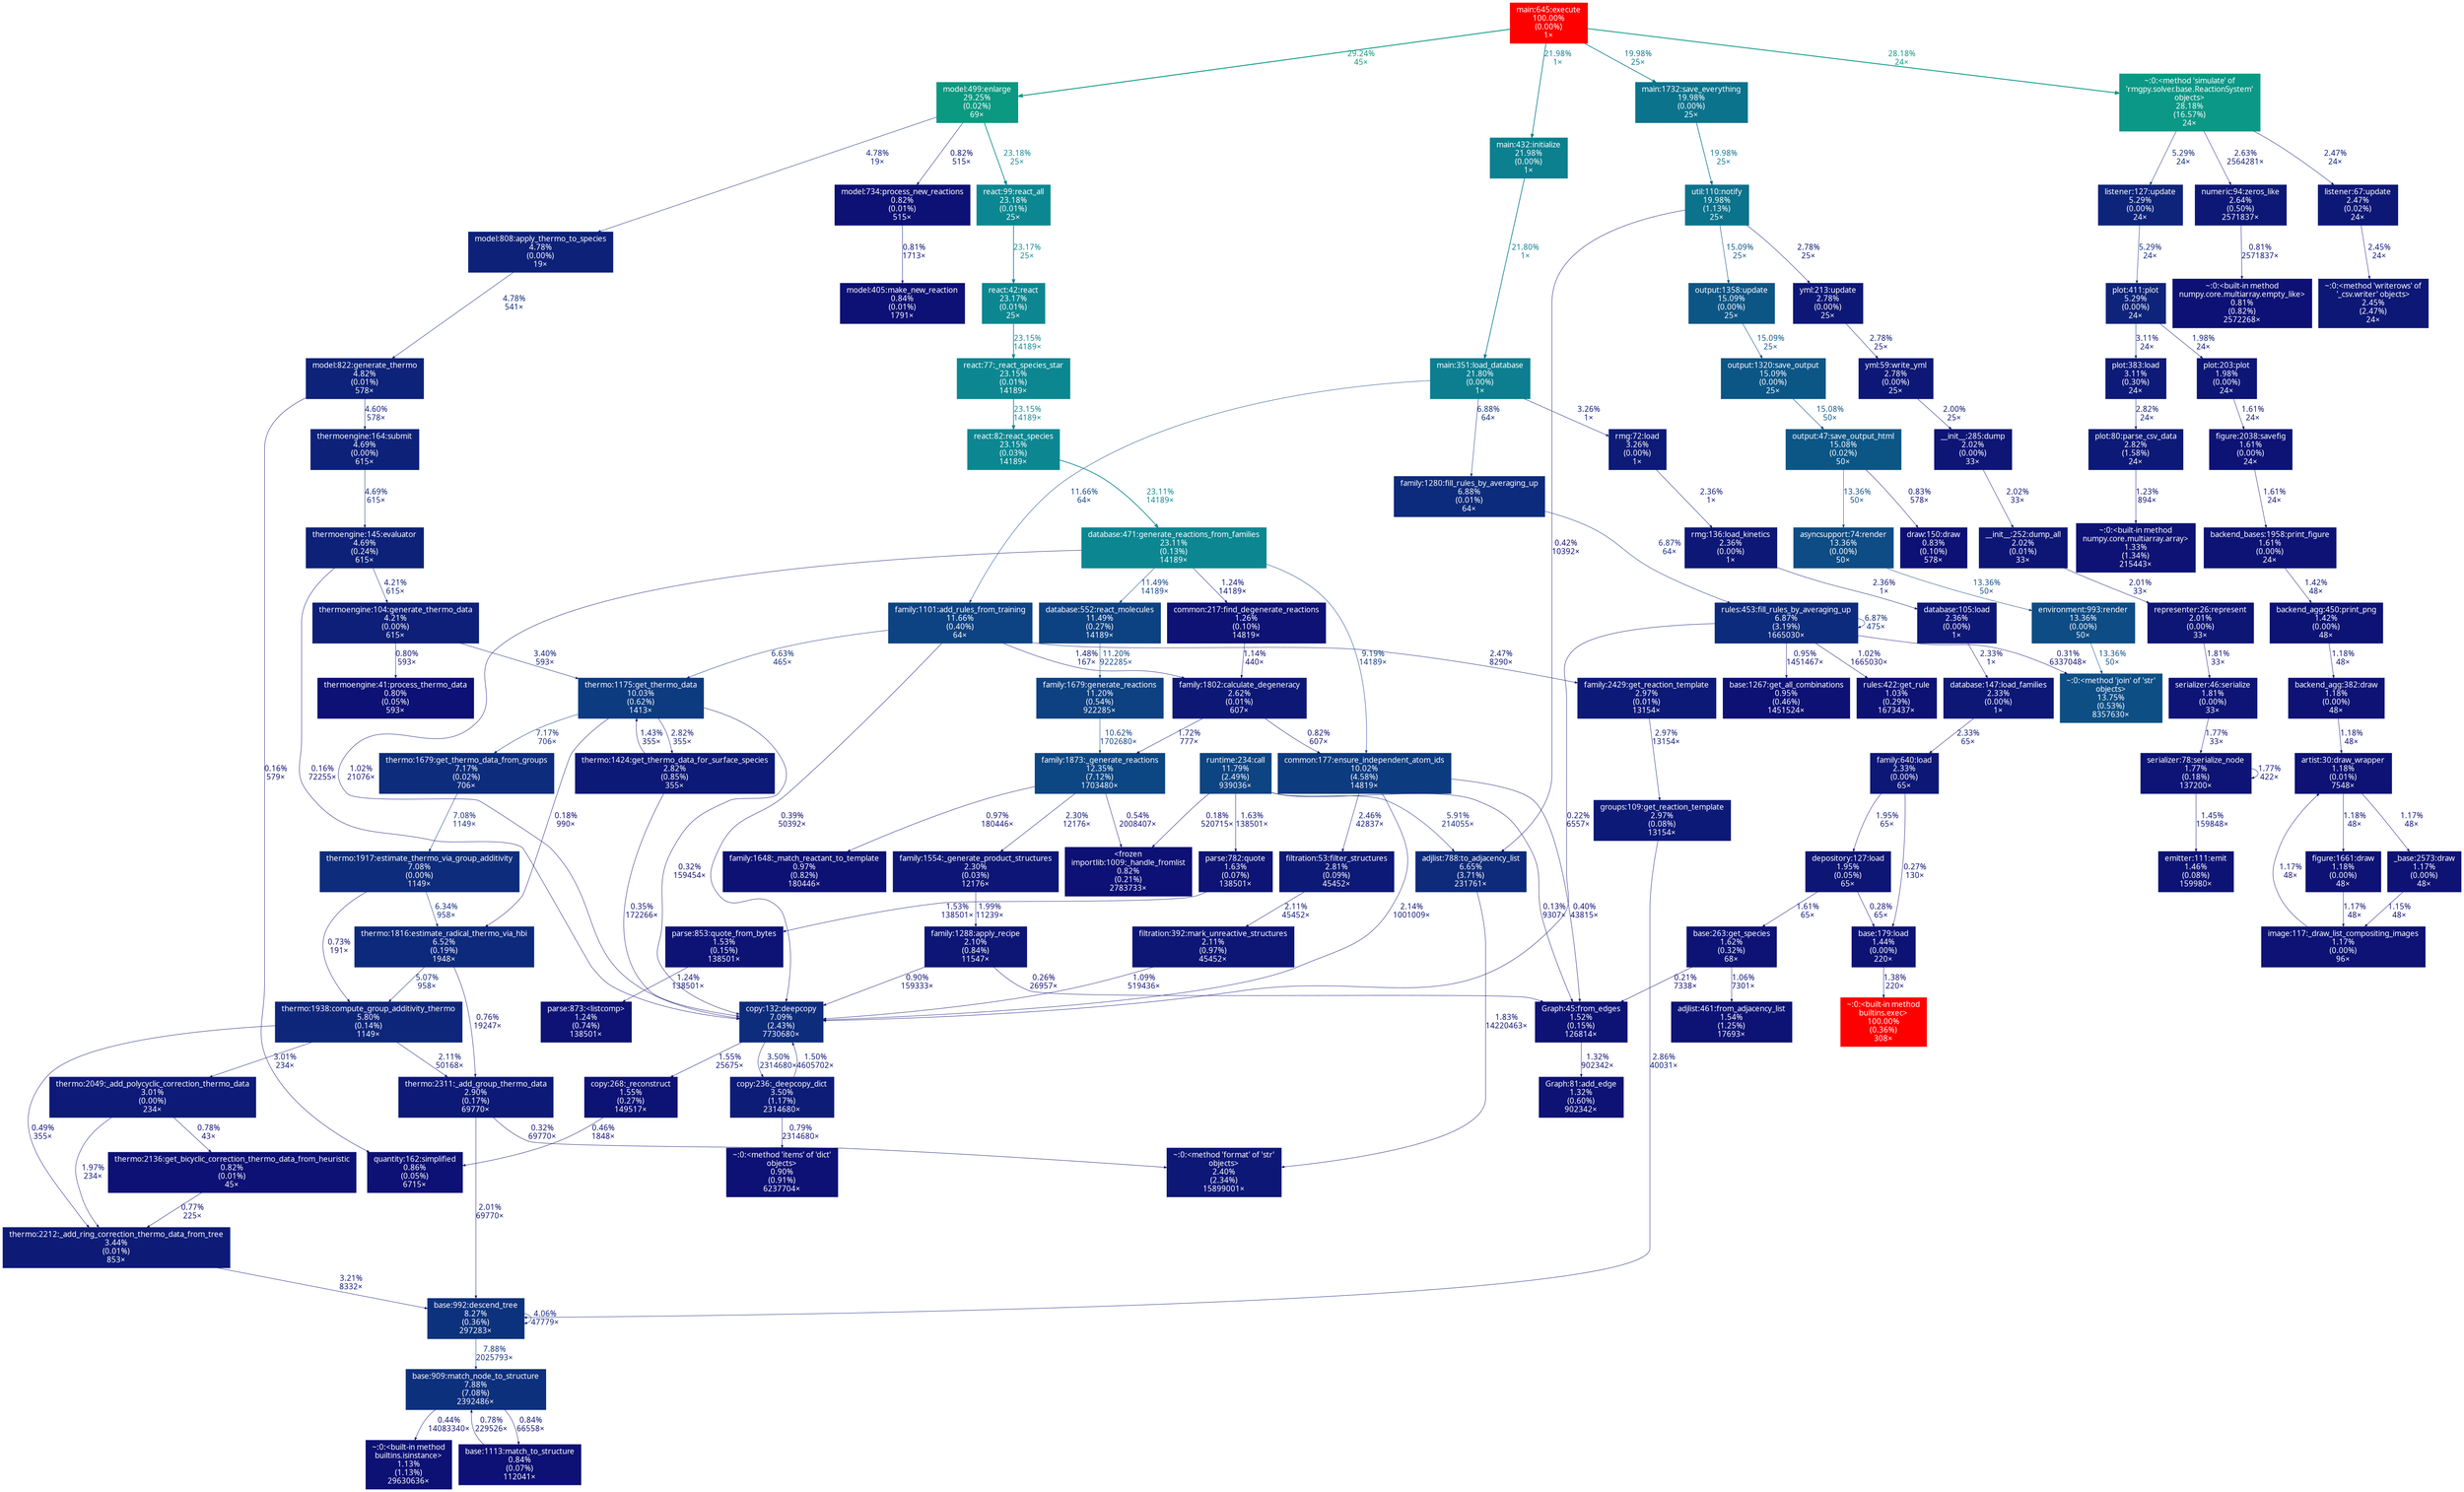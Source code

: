 digraph {
	graph [fontname=ArialMT, nodesep=0.125, ranksep=0.25];
	node [fontcolor=white, fontname=ArialMT, height=0, shape=box, style=filled, width=0];
	edge [fontname=ArialMT];
	28 [color="#0d1074", fontcolor="#ffffff", fontsize="10.00", label="<frozen\nimportlib:1009:_handle_fromlist\n0.82%\n(0.21%)\n2783733×", tooltip="<frozen importlib._bootstrap>"];
	78 [color="#0d4382", fontcolor="#ffffff", fontsize="10.00", label="family:1101:add_rules_from_training\n11.66%\n(0.40%)\n64×", tooltip="/scratch/westgroup/mazeau/Cat/RMG-Py/rmgpy/data/kinetics/family.py"];
	78 -> 79 [arrowsize="0.35", color="#0d2a7b", fontcolor="#0d2a7b", fontsize="10.00", label="6.63%\n465×", labeldistance="0.50", penwidth="0.50"];
	78 -> 545 [arrowsize="0.35", color="#0d0e73", fontcolor="#0d0e73", fontsize="10.00", label="0.39%\n50392×", labeldistance="0.50", penwidth="0.50"];
	78 -> 1257 [arrowsize="0.35", color="#0d1375", fontcolor="#0d1375", fontsize="10.00", label="1.48%\n167×", labeldistance="0.50", penwidth="0.50"];
	78 -> 1370 [arrowsize="0.35", color="#0d1776", fontcolor="#0d1776", fontsize="10.00", label="2.47%\n8290×", labeldistance="0.50", penwidth="0.50"];
	79 [color="#0d3b80", fontcolor="#ffffff", fontsize="10.00", label="thermo:1175:get_thermo_data\n10.03%\n(0.62%)\n1413×", tooltip="/scratch/westgroup/mazeau/Cat/RMG-Py/rmgpy/data/thermo.py"];
	79 -> 118 [arrowsize="0.35", color="#0d1976", fontcolor="#0d1976", fontsize="10.00", label="2.82%\n355×", labeldistance="0.50", penwidth="0.50"];
	79 -> 119 [arrowsize="0.35", color="#0d0d73", fontcolor="#0d0d73", fontsize="10.00", label="0.18%\n990×", labeldistance="0.50", penwidth="0.50"];
	79 -> 545 [arrowsize="0.35", color="#0d0e73", fontcolor="#0d0e73", fontsize="10.00", label="0.32%\n159454×", labeldistance="0.50", penwidth="0.50"];
	79 -> 1443 [arrowsize="0.35", color="#0d2d7c", fontcolor="#0d2d7c", fontsize="10.00", label="7.17%\n706×", labeldistance="0.50", penwidth="0.50"];
	80 [color="#0c5686", fontcolor="#ffffff", fontsize="10.00", label="output:47:save_output_html\n15.08%\n(0.02%)\n50×", tooltip="/scratch/westgroup/mazeau/Cat/RMG-Py/rmgpy/rmg/output.py"];
	80 -> 224 [arrowsize="0.35", color="#0d1074", fontcolor="#0d1074", fontsize="10.00", label="0.83%\n578×", labeldistance="0.50", penwidth="0.50"];
	80 -> 2703 [arrowsize="0.37", color="#0d4c84", fontcolor="#0d4c84", fontsize="10.00", label="13.36%\n50×", labeldistance="0.53", penwidth="0.53"];
	89 [color="#0c808f", fontcolor="#ffffff", fontsize="10.00", label="main:432:initialize\n21.98%\n(0.00%)\n1×", tooltip="/scratch/westgroup/mazeau/Cat/RMG-Py/rmgpy/rmg/main.py"];
	89 -> 371 [arrowsize="0.47", color="#0c7e8f", fontcolor="#0c7e8f", fontsize="10.00", label="21.80%\n1×", labeldistance="0.87", penwidth="0.87"];
	92 [color="#0c738d", fontcolor="#ffffff", fontsize="10.00", label="util:110:notify\n19.98%\n(1.13%)\n25×", tooltip="/scratch/westgroup/mazeau/Cat/RMG-Py/rmgpy/util.py"];
	92 -> 263 [arrowsize="0.35", color="#0d1876", fontcolor="#0d1876", fontsize="10.00", label="2.78%\n25×", labeldistance="0.50", penwidth="0.50"];
	92 -> 1225 [arrowsize="0.35", color="#0d0e73", fontcolor="#0d0e73", fontsize="10.00", label="0.42%\n10392×", labeldistance="0.50", penwidth="0.50"];
	92 -> 2265 [arrowsize="0.39", color="#0c5686", fontcolor="#0c5686", fontsize="10.00", label="15.09%\n25×", labeldistance="0.60", penwidth="0.60"];
	94 [color="#0c9981", fontcolor="#ffffff", fontsize="10.00", label="model:499:enlarge\n29.25%\n(0.02%)\n69×", tooltip="/scratch/westgroup/mazeau/Cat/RMG-Py/rmgpy/rmg/model.py"];
	94 -> 95 [arrowsize="0.35", color="#0d2179", fontcolor="#0d2179", fontsize="10.00", label="4.78%\n19×", labeldistance="0.50", penwidth="0.50"];
	94 -> 1062 [arrowsize="0.35", color="#0d1074", fontcolor="#0d1074", fontsize="10.00", label="0.82%\n515×", labeldistance="0.50", penwidth="0.50"];
	94 -> 1466 [arrowsize="0.48", color="#0c8791", fontcolor="#0c8791", fontsize="10.00", label="23.18%\n25×", labeldistance="0.93", penwidth="0.93"];
	95 [color="#0d2179", fontcolor="#ffffff", fontsize="10.00", label="model:808:apply_thermo_to_species\n4.78%\n(0.00%)\n19×", tooltip="/scratch/westgroup/mazeau/Cat/RMG-Py/rmgpy/rmg/model.py"];
	95 -> 372 [arrowsize="0.35", color="#0d2179", fontcolor="#0d2179", fontsize="10.00", label="4.78%\n541×", labeldistance="0.50", penwidth="0.50"];
	99 [color="#0d1074", fontcolor="#ffffff", fontsize="10.00", label="thermoengine:41:process_thermo_data\n0.80%\n(0.05%)\n593×", tooltip="/scratch/westgroup/mazeau/Cat/RMG-Py/rmgpy/thermo/thermoengine.py"];
	100 [color="#0d1375", fontcolor="#ffffff", fontsize="10.00", label="base:263:get_species\n1.62%\n(0.32%)\n68×", tooltip="/scratch/westgroup/mazeau/Cat/RMG-Py/rmgpy/data/base.py"];
	100 -> 394 [arrowsize="0.35", color="#0d1174", fontcolor="#0d1174", fontsize="10.00", label="1.06%\n7301×", labeldistance="0.50", penwidth="0.50"];
	100 -> 1180 [arrowsize="0.35", color="#0d0e73", fontcolor="#0d0e73", fontsize="10.00", label="0.21%\n7338×", labeldistance="0.50", penwidth="0.50"];
	104 [color="#0d1675", fontcolor="#ffffff", fontsize="10.00", label="filtration:392:mark_unreactive_structures\n2.11%\n(0.97%)\n45452×", tooltip="/scratch/westgroup/mazeau/Cat/RMG-Py/rmgpy/molecule/filtration.py"];
	104 -> 545 [arrowsize="0.35", color="#0d1174", fontcolor="#0d1174", fontsize="10.00", label="1.09%\n519436×", labeldistance="0.50", penwidth="0.50"];
	105 [color="#0d3b80", fontcolor="#ffffff", fontsize="10.00", label="common:177:ensure_independent_atom_ids\n10.02%\n(4.58%)\n14819×", tooltip="/scratch/westgroup/mazeau/Cat/RMG-Py/rmgpy/data/kinetics/common.py"];
	105 -> 545 [arrowsize="0.35", color="#0d1675", fontcolor="#0d1675", fontsize="10.00", label="2.14%\n1001009×", labeldistance="0.50", penwidth="0.50"];
	105 -> 1180 [arrowsize="0.35", color="#0d0e73", fontcolor="#0d0e73", fontsize="10.00", label="0.40%\n43815×", labeldistance="0.50", penwidth="0.50"];
	105 -> 1198 [arrowsize="0.35", color="#0d1776", fontcolor="#0d1776", fontsize="10.00", label="2.46%\n42837×", labeldistance="0.50", penwidth="0.50"];
	106 [color="#0d1274", fontcolor="#ffffff", fontsize="10.00", label="common:217:find_degenerate_reactions\n1.26%\n(0.10%)\n14819×", tooltip="/scratch/westgroup/mazeau/Cat/RMG-Py/rmgpy/data/kinetics/common.py"];
	106 -> 1257 [arrowsize="0.35", color="#0d1174", fontcolor="#0d1174", fontsize="10.00", label="1.14%\n440×", labeldistance="0.50", penwidth="0.50"];
	107 [color="#0d1675", fontcolor="#ffffff", fontsize="10.00", label="family:1288:apply_recipe\n2.10%\n(0.84%)\n11547×", tooltip="/scratch/westgroup/mazeau/Cat/RMG-Py/rmgpy/data/kinetics/family.py"];
	107 -> 545 [arrowsize="0.35", color="#0d1074", fontcolor="#0d1074", fontsize="10.00", label="0.90%\n159333×", labeldistance="0.50", penwidth="0.50"];
	107 -> 1180 [arrowsize="0.35", color="#0d0e73", fontcolor="#0d0e73", fontsize="10.00", label="0.26%\n26957×", labeldistance="0.50", penwidth="0.50"];
	108 [color="#0d4783", fontcolor="#ffffff", fontsize="10.00", label="family:1873:_generate_reactions\n12.35%\n(7.12%)\n1703480×", tooltip="/scratch/westgroup/mazeau/Cat/RMG-Py/rmgpy/data/kinetics/family.py"];
	108 -> 28 [arrowsize="0.35", color="#0d0f73", fontcolor="#0d0f73", fontsize="10.00", label="0.54%\n2008407×", labeldistance="0.50", penwidth="0.50"];
	108 -> 1133 [arrowsize="0.35", color="#0d1174", fontcolor="#0d1174", fontsize="10.00", label="0.97%\n180446×", labeldistance="0.50", penwidth="0.50"];
	108 -> 1358 [arrowsize="0.35", color="#0d1676", fontcolor="#0d1676", fontsize="10.00", label="2.30%\n12176×", labeldistance="0.50", penwidth="0.50"];
	118 [color="#0d1976", fontcolor="#ffffff", fontsize="10.00", label="thermo:1424:get_thermo_data_for_surface_species\n2.82%\n(0.85%)\n355×", tooltip="/scratch/westgroup/mazeau/Cat/RMG-Py/rmgpy/data/thermo.py"];
	118 -> 79 [arrowsize="0.35", color="#0d1375", fontcolor="#0d1375", fontsize="10.00", label="1.43%\n355×", labeldistance="0.50", penwidth="0.50"];
	118 -> 545 [arrowsize="0.35", color="#0d0e73", fontcolor="#0d0e73", fontsize="10.00", label="0.35%\n172266×", labeldistance="0.50", penwidth="0.50"];
	119 [color="#0d297b", fontcolor="#ffffff", fontsize="10.00", label="thermo:1816:estimate_radical_thermo_via_hbi\n6.52%\n(0.19%)\n1948×", tooltip="/scratch/westgroup/mazeau/Cat/RMG-Py/rmgpy/data/thermo.py"];
	119 -> 639 [arrowsize="0.35", color="#0d2379", fontcolor="#0d2379", fontsize="10.00", label="5.07%\n958×", labeldistance="0.50", penwidth="0.50"];
	119 -> 1129 [arrowsize="0.35", color="#0d1074", fontcolor="#0d1074", fontsize="10.00", label="0.76%\n19247×", labeldistance="0.50", penwidth="0.50"];
	123 [color="#0d1f78", fontcolor="#ffffff", fontsize="10.00", label="thermoengine:104:generate_thermo_data\n4.21%\n(0.00%)\n615×", tooltip="/scratch/westgroup/mazeau/Cat/RMG-Py/rmgpy/thermo/thermoengine.py"];
	123 -> 79 [arrowsize="0.35", color="#0d1b77", fontcolor="#0d1b77", fontsize="10.00", label="3.40%\n593×", labeldistance="0.50", penwidth="0.50"];
	123 -> 99 [arrowsize="0.35", color="#0d1074", fontcolor="#0d1074", fontsize="10.00", label="0.80%\n593×", labeldistance="0.50", penwidth="0.50"];
	124 [color="#0d2179", fontcolor="#ffffff", fontsize="10.00", label="thermoengine:145:evaluator\n4.69%\n(0.24%)\n615×", tooltip="/scratch/westgroup/mazeau/Cat/RMG-Py/rmgpy/thermo/thermoengine.py"];
	124 -> 123 [arrowsize="0.35", color="#0d1f78", fontcolor="#0d1f78", fontsize="10.00", label="4.21%\n615×", labeldistance="0.50", penwidth="0.50"];
	124 -> 545 [arrowsize="0.35", color="#0d0d73", fontcolor="#0d0d73", fontsize="10.00", label="0.16%\n72255×", labeldistance="0.50", penwidth="0.50"];
	129 [color="#0d1375", fontcolor="#ffffff", fontsize="10.00", label="backend_agg:450:print_png\n1.42%\n(0.00%)\n48×", tooltip="/home/mazeau.e/.conda/envs/rmg_env/lib/python3.7/site-packages/matplotlib/backends/backend_agg.py"];
	129 -> 1644 [arrowsize="0.35", color="#0d1274", fontcolor="#0d1274", fontsize="10.00", label="1.18%\n48×", labeldistance="0.50", penwidth="0.50"];
	130 [color="#0c9886", fontcolor="#ffffff", fontsize="10.00", label="~:0:<method 'simulate' of\n'rmgpy.solver.base.ReactionSystem'\nobjects>\n28.18%\n(16.57%)\n24×", tooltip="~"];
	130 -> 259 [arrowsize="0.35", color="#0d1776", fontcolor="#0d1776", fontsize="10.00", label="2.47%\n24×", labeldistance="0.50", penwidth="0.50"];
	130 -> 260 [arrowsize="0.35", color="#0d247a", fontcolor="#0d247a", fontsize="10.00", label="5.29%\n24×", labeldistance="0.50", penwidth="0.50"];
	130 -> 638 [arrowsize="0.35", color="#0d1876", fontcolor="#0d1876", fontsize="10.00", label="2.63%\n2564281×", labeldistance="0.50", penwidth="0.50"];
	143 [color="#0d4482", fontcolor="#ffffff", fontsize="10.00", label="runtime:234:call\n11.79%\n(2.49%)\n939036×", tooltip="/home/mazeau.e/.conda/envs/rmg_env/lib/python3.7/site-packages/jinja2/runtime.py"];
	143 -> 28 [arrowsize="0.35", color="#0d0d73", fontcolor="#0d0d73", fontsize="10.00", label="0.18%\n520715×", labeldistance="0.50", penwidth="0.50"];
	143 -> 769 [arrowsize="0.35", color="#0d1475", fontcolor="#0d1475", fontsize="10.00", label="1.63%\n138501×", labeldistance="0.50", penwidth="0.50"];
	143 -> 1180 [arrowsize="0.35", color="#0d0d73", fontcolor="#0d0d73", fontsize="10.00", label="0.13%\n9307×", labeldistance="0.50", penwidth="0.50"];
	143 -> 1225 [arrowsize="0.35", color="#0d277a", fontcolor="#0d277a", fontsize="10.00", label="5.91%\n214055×", labeldistance="0.50", penwidth="0.50"];
	184 [color="#0d1976", fontcolor="#ffffff", fontsize="10.00", label="plot:80:parse_csv_data\n2.82%\n(1.58%)\n24×", tooltip="/scratch/westgroup/mazeau/Cat/RMG-Py/rmgpy/tools/plot.py"];
	184 -> 707 [arrowsize="0.35", color="#0d1274", fontcolor="#0d1274", fontsize="10.00", label="1.23%\n894×", labeldistance="0.50", penwidth="0.50"];
	203 [color="#0d1174", fontcolor="#ffffff", fontsize="10.00", label="~:0:<built-in method\nbuiltins.isinstance>\n1.13%\n(1.13%)\n29630636×", tooltip="~"];
	224 [color="#0d1074", fontcolor="#ffffff", fontsize="10.00", label="draw:150:draw\n0.83%\n(0.10%)\n578×", tooltip="/scratch/westgroup/mazeau/Cat/RMG-Py/rmgpy/molecule/draw.py"];
	226 [color="#0d1375", fontcolor="#ffffff", fontsize="10.00", label="backend_bases:1958:print_figure\n1.61%\n(0.00%)\n24×", tooltip="/home/mazeau.e/.conda/envs/rmg_env/lib/python3.7/site-packages/matplotlib/backend_bases.py"];
	226 -> 129 [arrowsize="0.35", color="#0d1375", fontcolor="#0d1375", fontsize="10.00", label="1.42%\n48×", labeldistance="0.50", penwidth="0.50"];
	237 [color="#ff0000", fontcolor="#ffffff", fontsize="10.00", label="main:645:execute\n100.00%\n(0.00%)\n1×", tooltip="/scratch/westgroup/mazeau/Cat/RMG-Py/rmgpy/rmg/main.py"];
	237 -> 89 [arrowsize="0.47", color="#0c808f", fontcolor="#0c808f", fontsize="10.00", label="21.98%\n1×", labeldistance="0.88", penwidth="0.88"];
	237 -> 94 [arrowsize="0.54", color="#0c9981", fontcolor="#0c9981", fontsize="10.00", label="29.24%\n45×", labeldistance="1.17", penwidth="1.17"];
	237 -> 130 [arrowsize="0.53", color="#0c9886", fontcolor="#0c9886", fontsize="10.00", label="28.18%\n24×", labeldistance="1.13", penwidth="1.13"];
	237 -> 531 [arrowsize="0.45", color="#0c738d", fontcolor="#0c738d", fontsize="10.00", label="19.98%\n25×", labeldistance="0.80", penwidth="0.80"];
	243 [color="#0d1b77", fontcolor="#ffffff", fontsize="10.00", label="rmg:72:load\n3.26%\n(0.00%)\n1×", tooltip="/scratch/westgroup/mazeau/Cat/RMG-Py/rmgpy/data/rmg.py"];
	243 -> 1089 [arrowsize="0.35", color="#0d1776", fontcolor="#0d1776", fontsize="10.00", label="2.36%\n1×", labeldistance="0.50", penwidth="0.50"];
	244 [color="#0d1776", fontcolor="#ffffff", fontsize="10.00", label="database:105:load\n2.36%\n(0.00%)\n1×", tooltip="/scratch/westgroup/mazeau/Cat/RMG-Py/rmgpy/data/kinetics/database.py"];
	244 -> 246 [arrowsize="0.35", color="#0d1776", fontcolor="#0d1776", fontsize="10.00", label="2.33%\n1×", labeldistance="0.50", penwidth="0.50"];
	246 [color="#0d1776", fontcolor="#ffffff", fontsize="10.00", label="database:147:load_families\n2.33%\n(0.00%)\n1×", tooltip="/scratch/westgroup/mazeau/Cat/RMG-Py/rmgpy/data/kinetics/database.py"];
	246 -> 248 [arrowsize="0.35", color="#0d1776", fontcolor="#0d1776", fontsize="10.00", label="2.33%\n65×", labeldistance="0.50", penwidth="0.50"];
	248 [color="#0d1776", fontcolor="#ffffff", fontsize="10.00", label="family:640:load\n2.33%\n(0.00%)\n65×", tooltip="/scratch/westgroup/mazeau/Cat/RMG-Py/rmgpy/data/kinetics/family.py"];
	248 -> 249 [arrowsize="0.35", color="#0d1575", fontcolor="#0d1575", fontsize="10.00", label="1.95%\n65×", labeldistance="0.50", penwidth="0.50"];
	248 -> 1118 [arrowsize="0.35", color="#0d0e73", fontcolor="#0d0e73", fontsize="10.00", label="0.27%\n130×", labeldistance="0.50", penwidth="0.50"];
	249 [color="#0d1575", fontcolor="#ffffff", fontsize="10.00", label="depository:127:load\n1.95%\n(0.05%)\n65×", tooltip="/scratch/westgroup/mazeau/Cat/RMG-Py/rmgpy/data/kinetics/depository.py"];
	249 -> 100 [arrowsize="0.35", color="#0d1375", fontcolor="#0d1375", fontsize="10.00", label="1.61%\n65×", labeldistance="0.50", penwidth="0.50"];
	249 -> 1118 [arrowsize="0.35", color="#0d0e73", fontcolor="#0d0e73", fontsize="10.00", label="0.28%\n65×", labeldistance="0.50", penwidth="0.50"];
	259 [color="#0d1776", fontcolor="#ffffff", fontsize="10.00", label="listener:67:update\n2.47%\n(0.02%)\n24×", tooltip="/scratch/westgroup/mazeau/Cat/RMG-Py/rmgpy/rmg/listener.py"];
	259 -> 975 [arrowsize="0.35", color="#0d1776", fontcolor="#0d1776", fontsize="10.00", label="2.45%\n24×", labeldistance="0.50", penwidth="0.50"];
	260 [color="#0d247a", fontcolor="#ffffff", fontsize="10.00", label="listener:127:update\n5.29%\n(0.00%)\n24×", tooltip="/scratch/westgroup/mazeau/Cat/RMG-Py/rmgpy/rmg/listener.py"];
	260 -> 2052 [arrowsize="0.35", color="#0d247a", fontcolor="#0d247a", fontsize="10.00", label="5.29%\n24×", labeldistance="0.50", penwidth="0.50"];
	261 [color="#0c5686", fontcolor="#ffffff", fontsize="10.00", label="output:1320:save_output\n15.09%\n(0.00%)\n25×", tooltip="/scratch/westgroup/mazeau/Cat/RMG-Py/rmgpy/rmg/output.py"];
	261 -> 80 [arrowsize="0.39", color="#0c5686", fontcolor="#0c5686", fontsize="10.00", label="15.08%\n50×", labeldistance="0.60", penwidth="0.60"];
	263 [color="#0d1876", fontcolor="#ffffff", fontsize="10.00", label="yml:213:update\n2.78%\n(0.00%)\n25×", tooltip="/scratch/westgroup/mazeau/Cat/RMG-Py/rmgpy/yml.py"];
	263 -> 901 [arrowsize="0.35", color="#0d1876", fontcolor="#0d1876", fontsize="10.00", label="2.78%\n25×", labeldistance="0.50", penwidth="0.50"];
	332 [color="#0d4f85", fontcolor="#ffffff", fontsize="10.00", label="~:0:<method 'join' of 'str'\nobjects>\n13.75%\n(0.53%)\n8357630×", tooltip="~"];
	371 [color="#0c7e8f", fontcolor="#ffffff", fontsize="10.00", label="main:351:load_database\n21.80%\n(0.00%)\n1×", tooltip="/scratch/westgroup/mazeau/Cat/RMG-Py/rmgpy/rmg/main.py"];
	371 -> 78 [arrowsize="0.35", color="#0d4382", fontcolor="#0d4382", fontsize="10.00", label="11.66%\n64×", labeldistance="0.50", penwidth="0.50"];
	371 -> 243 [arrowsize="0.35", color="#0d1b77", fontcolor="#0d1b77", fontsize="10.00", label="3.26%\n1×", labeldistance="0.50", penwidth="0.50"];
	371 -> 1352 [arrowsize="0.35", color="#0d2b7c", fontcolor="#0d2b7c", fontsize="10.00", label="6.88%\n64×", labeldistance="0.50", penwidth="0.50"];
	372 [color="#0d2279", fontcolor="#ffffff", fontsize="10.00", label="model:822:generate_thermo\n4.82%\n(0.01%)\n578×", tooltip="/scratch/westgroup/mazeau/Cat/RMG-Py/rmgpy/rmg/model.py"];
	372 -> 1149 [arrowsize="0.35", color="#0d0d73", fontcolor="#0d0d73", fontsize="10.00", label="0.16%\n579×", labeldistance="0.50", penwidth="0.50"];
	372 -> 1470 [arrowsize="0.35", color="#0d2179", fontcolor="#0d2179", fontsize="10.00", label="4.60%\n578×", labeldistance="0.50", penwidth="0.50"];
	376 [color="#0c8791", fontcolor="#ffffff", fontsize="10.00", label="react:42:react\n23.17%\n(0.01%)\n25×", tooltip="/scratch/westgroup/mazeau/Cat/RMG-Py/rmgpy/rmg/react.py"];
	376 -> 1467 [arrowsize="0.48", color="#0c8791", fontcolor="#0c8791", fontsize="10.00", label="23.15%\n14189×", labeldistance="0.93", penwidth="0.93"];
	379 [color="#0d1074", fontcolor="#ffffff", fontsize="10.00", label="model:405:make_new_reaction\n0.84%\n(0.01%)\n1791×", tooltip="/scratch/westgroup/mazeau/Cat/RMG-Py/rmgpy/rmg/model.py"];
	385 [color="#0d1b77", fontcolor="#ffffff", fontsize="10.00", label="thermo:2212:_add_ring_correction_thermo_data_from_tree\n3.44%\n(0.01%)\n853×", tooltip="/scratch/westgroup/mazeau/Cat/RMG-Py/rmgpy/data/thermo.py"];
	385 -> 1127 [arrowsize="0.35", color="#0d1a77", fontcolor="#0d1a77", fontsize="10.00", label="3.21%\n8332×", labeldistance="0.50", penwidth="0.50"];
	388 [color="#0d307d", fontcolor="#ffffff", fontsize="10.00", label="base:909:match_node_to_structure\n7.88%\n(7.08%)\n2392486×", tooltip="/scratch/westgroup/mazeau/Cat/RMG-Py/rmgpy/data/base.py"];
	388 -> 203 [arrowsize="0.35", color="#0d0f73", fontcolor="#0d0f73", fontsize="10.00", label="0.44%\n14083340×", labeldistance="0.50", penwidth="0.50"];
	388 -> 1128 [arrowsize="0.35", color="#0d1074", fontcolor="#0d1074", fontsize="10.00", label="0.84%\n66558×", labeldistance="0.50", penwidth="0.50"];
	394 [color="#0d1375", fontcolor="#ffffff", fontsize="10.00", label="adjlist:461:from_adjacency_list\n1.54%\n(1.25%)\n17693×", tooltip="/scratch/westgroup/mazeau/Cat/RMG-Py/rmgpy/molecule/adjlist.py"];
	469 [color="#0d1375", fontcolor="#ffffff", fontsize="10.00", label="copy:268:_reconstruct\n1.55%\n(0.27%)\n149517×", tooltip="/home/mazeau.e/.conda/envs/rmg_env/lib/python3.7/copy.py"];
	469 -> 1149 [arrowsize="0.35", color="#0d0f73", fontcolor="#0d0f73", fontsize="10.00", label="0.46%\n1848×", labeldistance="0.50", penwidth="0.50"];
	518 [color="#0d1977", fontcolor="#ffffff", fontsize="10.00", label="groups:109:get_reaction_template\n2.97%\n(0.08%)\n13154×", tooltip="/scratch/westgroup/mazeau/Cat/RMG-Py/rmgpy/data/kinetics/groups.py"];
	518 -> 1127 [arrowsize="0.35", color="#0d1976", fontcolor="#0d1976", fontsize="10.00", label="2.86%\n40031×", labeldistance="0.50", penwidth="0.50"];
	531 [color="#0c738d", fontcolor="#ffffff", fontsize="10.00", label="main:1732:save_everything\n19.98%\n(0.00%)\n25×", tooltip="/scratch/westgroup/mazeau/Cat/RMG-Py/rmgpy/rmg/main.py"];
	531 -> 92 [arrowsize="0.45", color="#0c738d", fontcolor="#0c738d", fontsize="10.00", label="19.98%\n25×", labeldistance="0.80", penwidth="0.80"];
	545 [color="#0d2c7c", fontcolor="#ffffff", fontsize="10.00", label="copy:132:deepcopy\n7.09%\n(2.43%)\n7730680×", tooltip="/home/mazeau.e/.conda/envs/rmg_env/lib/python3.7/copy.py"];
	545 -> 469 [arrowsize="0.35", color="#0d1375", fontcolor="#0d1375", fontsize="10.00", label="1.55%\n25675×", labeldistance="0.50", penwidth="0.50"];
	545 -> 548 [arrowsize="0.35", color="#0d1c77", fontcolor="#0d1c77", fontsize="10.00", label="3.50%\n2314680×", labeldistance="0.50", penwidth="0.50"];
	548 [color="#0d1c77", fontcolor="#ffffff", fontsize="10.00", label="copy:236:_deepcopy_dict\n3.50%\n(1.17%)\n2314680×", tooltip="/home/mazeau.e/.conda/envs/rmg_env/lib/python3.7/copy.py"];
	548 -> 545 [arrowsize="0.35", color="#0d1375", fontcolor="#0d1375", fontsize="10.00", label="1.50%\n4605702×", labeldistance="0.50", penwidth="0.50"];
	548 -> 1622 [arrowsize="0.35", color="#0d1074", fontcolor="#0d1074", fontsize="10.00", label="0.79%\n2314680×", labeldistance="0.50", penwidth="0.50"];
	550 [color="#0c8791", fontcolor="#ffffff", fontsize="10.00", label="database:471:generate_reactions_from_families\n23.11%\n(0.13%)\n14189×", tooltip="/scratch/westgroup/mazeau/Cat/RMG-Py/rmgpy/data/kinetics/database.py"];
	550 -> 105 [arrowsize="0.35", color="#0d377f", fontcolor="#0d377f", fontsize="10.00", label="9.19%\n14189×", labeldistance="0.50", penwidth="0.50"];
	550 -> 106 [arrowsize="0.35", color="#0d1274", fontcolor="#0d1274", fontsize="10.00", label="1.24%\n14189×", labeldistance="0.50", penwidth="0.50"];
	550 -> 545 [arrowsize="0.35", color="#0d1174", fontcolor="#0d1174", fontsize="10.00", label="1.02%\n21076×", labeldistance="0.50", penwidth="0.50"];
	550 -> 1251 [arrowsize="0.35", color="#0d4282", fontcolor="#0d4282", fontsize="10.00", label="11.49%\n14189×", labeldistance="0.50", penwidth="0.50"];
	556 [color="#0d2b7c", fontcolor="#ffffff", fontsize="10.00", label="rules:453:fill_rules_by_averaging_up\n6.87%\n(3.19%)\n1665030×", tooltip="/scratch/westgroup/mazeau/Cat/RMG-Py/rmgpy/data/kinetics/rules.py"];
	556 -> 332 [arrowsize="0.35", color="#0d0e73", fontcolor="#0d0e73", fontsize="10.00", label="0.31%\n6337048×", labeldistance="0.50", penwidth="0.50"];
	556 -> 545 [arrowsize="0.35", color="#0d0e73", fontcolor="#0d0e73", fontsize="10.00", label="0.22%\n6557×", labeldistance="0.50", penwidth="0.50"];
	556 -> 556 [arrowsize="0.35", color="#0d2b7c", fontcolor="#0d2b7c", fontsize="10.00", label="6.87%\n475×", labeldistance="0.50", penwidth="0.50"];
	556 -> 1136 [arrowsize="0.35", color="#0d1174", fontcolor="#0d1174", fontsize="10.00", label="0.95%\n1451467×", labeldistance="0.50", penwidth="0.50"];
	556 -> 1393 [arrowsize="0.35", color="#0d1174", fontcolor="#0d1174", fontsize="10.00", label="1.02%\n1665030×", labeldistance="0.50", penwidth="0.50"];
	638 [color="#0d1876", fontcolor="#ffffff", fontsize="10.00", label="numeric:94:zeros_like\n2.64%\n(0.50%)\n2571837×", tooltip="/home/mazeau.e/.conda/envs/rmg_env/lib/python3.7/site-packages/numpy/core/numeric.py"];
	638 -> 733 [arrowsize="0.35", color="#0d1074", fontcolor="#0d1074", fontsize="10.00", label="0.81%\n2571837×", labeldistance="0.50", penwidth="0.50"];
	639 [color="#0d267a", fontcolor="#ffffff", fontsize="10.00", label="thermo:1938:compute_group_additivity_thermo\n5.80%\n(0.14%)\n1149×", tooltip="/scratch/westgroup/mazeau/Cat/RMG-Py/rmgpy/data/thermo.py"];
	639 -> 385 [arrowsize="0.35", color="#0d0f73", fontcolor="#0d0f73", fontsize="10.00", label="0.49%\n355×", labeldistance="0.50", penwidth="0.50"];
	639 -> 1129 [arrowsize="0.35", color="#0d1675", fontcolor="#0d1675", fontsize="10.00", label="2.11%\n50168×", labeldistance="0.50", penwidth="0.50"];
	639 -> 1419 [arrowsize="0.35", color="#0d1a77", fontcolor="#0d1a77", fontsize="10.00", label="3.01%\n234×", labeldistance="0.50", penwidth="0.50"];
	640 [color="#0d1074", fontcolor="#ffffff", fontsize="10.00", label="thermo:2136:get_bicyclic_correction_thermo_data_from_heuristic\n0.82%\n(0.01%)\n45×", tooltip="/scratch/westgroup/mazeau/Cat/RMG-Py/rmgpy/data/thermo.py"];
	640 -> 385 [arrowsize="0.35", color="#0d1074", fontcolor="#0d1074", fontsize="10.00", label="0.77%\n225×", labeldistance="0.50", penwidth="0.50"];
	707 [color="#0d1274", fontcolor="#ffffff", fontsize="10.00", label="~:0:<built-in method\nnumpy.core.multiarray.array>\n1.33%\n(1.34%)\n215443×", tooltip="~"];
	733 [color="#0d1074", fontcolor="#ffffff", fontsize="10.00", label="~:0:<built-in method\nnumpy.core.multiarray.empty_like>\n0.81%\n(0.82%)\n2572268×", tooltip="~"];
	766 [color="#0d1375", fontcolor="#ffffff", fontsize="10.00", label="parse:853:quote_from_bytes\n1.53%\n(0.15%)\n138501×", tooltip="/home/mazeau.e/.conda/envs/rmg_env/lib/python3.7/urllib/parse.py"];
	766 -> 770 [arrowsize="0.35", color="#0d1274", fontcolor="#0d1274", fontsize="10.00", label="1.24%\n138501×", labeldistance="0.50", penwidth="0.50"];
	769 [color="#0d1475", fontcolor="#ffffff", fontsize="10.00", label="parse:782:quote\n1.63%\n(0.07%)\n138501×", tooltip="/home/mazeau.e/.conda/envs/rmg_env/lib/python3.7/urllib/parse.py"];
	769 -> 766 [arrowsize="0.35", color="#0d1375", fontcolor="#0d1375", fontsize="10.00", label="1.53%\n138501×", labeldistance="0.50", penwidth="0.50"];
	770 [color="#0d1274", fontcolor="#ffffff", fontsize="10.00", label="parse:873:<listcomp>\n1.24%\n(0.74%)\n138501×", tooltip="/home/mazeau.e/.conda/envs/rmg_env/lib/python3.7/urllib/parse.py"];
	899 [color="#0d1575", fontcolor="#ffffff", fontsize="10.00", label="__init__:252:dump_all\n2.02%\n(0.01%)\n33×", tooltip="/home/mazeau.e/.conda/envs/rmg_env/lib/python3.7/site-packages/yaml/__init__.py"];
	899 -> 964 [arrowsize="0.35", color="#0d1575", fontcolor="#0d1575", fontsize="10.00", label="2.01%\n33×", labeldistance="0.50", penwidth="0.50"];
	900 [color="#0d1575", fontcolor="#ffffff", fontsize="10.00", label="__init__:285:dump\n2.02%\n(0.00%)\n33×", tooltip="/home/mazeau.e/.conda/envs/rmg_env/lib/python3.7/site-packages/yaml/__init__.py"];
	900 -> 899 [arrowsize="0.35", color="#0d1575", fontcolor="#0d1575", fontsize="10.00", label="2.02%\n33×", labeldistance="0.50", penwidth="0.50"];
	901 [color="#0d1876", fontcolor="#ffffff", fontsize="10.00", label="yml:59:write_yml\n2.78%\n(0.00%)\n25×", tooltip="/scratch/westgroup/mazeau/Cat/RMG-Py/rmgpy/yml.py"];
	901 -> 900 [arrowsize="0.35", color="#0d1575", fontcolor="#0d1575", fontsize="10.00", label="2.00%\n25×", labeldistance="0.50", penwidth="0.50"];
	904 [color="#0d1475", fontcolor="#ffffff", fontsize="10.00", label="serializer:78:serialize_node\n1.77%\n(0.18%)\n137200×", tooltip="/home/mazeau.e/.conda/envs/rmg_env/lib/python3.7/site-packages/yaml/serializer.py"];
	904 -> 904 [arrowsize="0.35", color="#0d1475", fontcolor="#0d1475", fontsize="10.00", label="1.77%\n422×", labeldistance="0.50", penwidth="0.50"];
	904 -> 927 [arrowsize="0.35", color="#0d1375", fontcolor="#0d1375", fontsize="10.00", label="1.45%\n159848×", labeldistance="0.50", penwidth="0.50"];
	914 [color="#0d1475", fontcolor="#ffffff", fontsize="10.00", label="serializer:46:serialize\n1.81%\n(0.00%)\n33×", tooltip="/home/mazeau.e/.conda/envs/rmg_env/lib/python3.7/site-packages/yaml/serializer.py"];
	914 -> 904 [arrowsize="0.35", color="#0d1475", fontcolor="#0d1475", fontsize="10.00", label="1.77%\n33×", labeldistance="0.50", penwidth="0.50"];
	927 [color="#0d1375", fontcolor="#ffffff", fontsize="10.00", label="emitter:111:emit\n1.46%\n(0.08%)\n159980×", tooltip="/home/mazeau.e/.conda/envs/rmg_env/lib/python3.7/site-packages/yaml/emitter.py"];
	964 [color="#0d1575", fontcolor="#ffffff", fontsize="10.00", label="representer:26:represent\n2.01%\n(0.00%)\n33×", tooltip="/home/mazeau.e/.conda/envs/rmg_env/lib/python3.7/site-packages/yaml/representer.py"];
	964 -> 914 [arrowsize="0.35", color="#0d1475", fontcolor="#0d1475", fontsize="10.00", label="1.81%\n33×", labeldistance="0.50", penwidth="0.50"];
	975 [color="#0d1776", fontcolor="#ffffff", fontsize="10.00", label="~:0:<method 'writerows' of\n'_csv.writer' objects>\n2.45%\n(2.47%)\n24×", tooltip="~"];
	1062 [color="#0d1074", fontcolor="#ffffff", fontsize="10.00", label="model:734:process_new_reactions\n0.82%\n(0.01%)\n515×", tooltip="/scratch/westgroup/mazeau/Cat/RMG-Py/rmgpy/rmg/model.py"];
	1062 -> 379 [arrowsize="0.35", color="#0d1074", fontcolor="#0d1074", fontsize="10.00", label="0.81%\n1713×", labeldistance="0.50", penwidth="0.50"];
	1089 [color="#0d1776", fontcolor="#ffffff", fontsize="10.00", label="rmg:136:load_kinetics\n2.36%\n(0.00%)\n1×", tooltip="/scratch/westgroup/mazeau/Cat/RMG-Py/rmgpy/data/rmg.py"];
	1089 -> 244 [arrowsize="0.35", color="#0d1776", fontcolor="#0d1776", fontsize="10.00", label="2.36%\n1×", labeldistance="0.50", penwidth="0.50"];
	1093 [color="#0c8791", fontcolor="#ffffff", fontsize="10.00", label="react:82:react_species\n23.15%\n(0.03%)\n14189×", tooltip="/scratch/westgroup/mazeau/Cat/RMG-Py/rmgpy/rmg/react.py"];
	1093 -> 550 [arrowsize="0.48", color="#0c8791", fontcolor="#0c8791", fontsize="10.00", label="23.11%\n14189×", labeldistance="0.92", penwidth="0.92"];
	1100 [color="#0d1776", fontcolor="#ffffff", fontsize="10.00", label="~:0:<method 'format' of 'str'\nobjects>\n2.40%\n(2.34%)\n15899001×", tooltip="~"];
	1118 [color="#0d1375", fontcolor="#ffffff", fontsize="10.00", label="base:179:load\n1.44%\n(0.00%)\n220×", tooltip="/scratch/westgroup/mazeau/Cat/RMG-Py/rmgpy/data/base.py"];
	1118 -> 2398 [arrowsize="0.35", color="#0d1275", fontcolor="#0d1275", fontsize="10.00", label="1.38%\n220×", labeldistance="0.50", penwidth="0.50"];
	1127 [color="#0d327d", fontcolor="#ffffff", fontsize="10.00", label="base:992:descend_tree\n8.27%\n(0.36%)\n297283×", tooltip="/scratch/westgroup/mazeau/Cat/RMG-Py/rmgpy/data/base.py"];
	1127 -> 388 [arrowsize="0.35", color="#0d307d", fontcolor="#0d307d", fontsize="10.00", label="7.88%\n2025793×", labeldistance="0.50", penwidth="0.50"];
	1127 -> 1127 [arrowsize="0.35", color="#0d1e78", fontcolor="#0d1e78", fontsize="10.00", label="4.06%\n47779×", labeldistance="0.50", penwidth="0.50"];
	1128 [color="#0d1074", fontcolor="#ffffff", fontsize="10.00", label="base:1113:match_to_structure\n0.84%\n(0.07%)\n112041×", tooltip="/scratch/westgroup/mazeau/Cat/RMG-Py/rmgpy/data/base.py"];
	1128 -> 388 [arrowsize="0.35", color="#0d1074", fontcolor="#0d1074", fontsize="10.00", label="0.78%\n229526×", labeldistance="0.50", penwidth="0.50"];
	1129 [color="#0d1976", fontcolor="#ffffff", fontsize="10.00", label="thermo:2311:_add_group_thermo_data\n2.90%\n(0.17%)\n69770×", tooltip="/scratch/westgroup/mazeau/Cat/RMG-Py/rmgpy/data/thermo.py"];
	1129 -> 1100 [arrowsize="0.35", color="#0d0e73", fontcolor="#0d0e73", fontsize="10.00", label="0.32%\n69770×", labeldistance="0.50", penwidth="0.50"];
	1129 -> 1127 [arrowsize="0.35", color="#0d1575", fontcolor="#0d1575", fontsize="10.00", label="2.01%\n69770×", labeldistance="0.50", penwidth="0.50"];
	1133 [color="#0d1174", fontcolor="#ffffff", fontsize="10.00", label="family:1648:_match_reactant_to_template\n0.97%\n(0.82%)\n180446×", tooltip="/scratch/westgroup/mazeau/Cat/RMG-Py/rmgpy/data/kinetics/family.py"];
	1136 [color="#0d1174", fontcolor="#ffffff", fontsize="10.00", label="base:1267:get_all_combinations\n0.95%\n(0.46%)\n1451524×", tooltip="/scratch/westgroup/mazeau/Cat/RMG-Py/rmgpy/data/base.py"];
	1149 [color="#0d1074", fontcolor="#ffffff", fontsize="10.00", label="quantity:162:simplified\n0.86%\n(0.05%)\n6715×", tooltip="/home/mazeau.e/.conda/envs/rmg_env/lib/python3.7/site-packages/quantities/quantity.py"];
	1180 [color="#0d1375", fontcolor="#ffffff", fontsize="10.00", label="Graph:45:from_edges\n1.52%\n(0.15%)\n126814×", tooltip="/home/mazeau.e/.conda/envs/rmg_env/lib/python3.7/site-packages/py_rdl/Graph.py"];
	1180 -> 1182 [arrowsize="0.35", color="#0d1274", fontcolor="#0d1274", fontsize="10.00", label="1.32%\n902342×", labeldistance="0.50", penwidth="0.50"];
	1182 [color="#0d1274", fontcolor="#ffffff", fontsize="10.00", label="Graph:81:add_edge\n1.32%\n(0.60%)\n902342×", tooltip="/home/mazeau.e/.conda/envs/rmg_env/lib/python3.7/site-packages/py_rdl/Graph.py"];
	1198 [color="#0d1976", fontcolor="#ffffff", fontsize="10.00", label="filtration:53:filter_structures\n2.81%\n(0.09%)\n45452×", tooltip="/scratch/westgroup/mazeau/Cat/RMG-Py/rmgpy/molecule/filtration.py"];
	1198 -> 104 [arrowsize="0.35", color="#0d1675", fontcolor="#0d1675", fontsize="10.00", label="2.11%\n45452×", labeldistance="0.50", penwidth="0.50"];
	1225 [color="#0d2a7b", fontcolor="#ffffff", fontsize="10.00", label="adjlist:788:to_adjacency_list\n6.65%\n(3.71%)\n231761×", tooltip="/scratch/westgroup/mazeau/Cat/RMG-Py/rmgpy/molecule/adjlist.py"];
	1225 -> 1100 [arrowsize="0.35", color="#0d1475", fontcolor="#0d1475", fontsize="10.00", label="1.83%\n14220463×", labeldistance="0.50", penwidth="0.50"];
	1251 [color="#0d4282", fontcolor="#ffffff", fontsize="10.00", label="database:552:react_molecules\n11.49%\n(0.27%)\n14189×", tooltip="/scratch/westgroup/mazeau/Cat/RMG-Py/rmgpy/data/kinetics/database.py"];
	1251 -> 1359 [arrowsize="0.35", color="#0d4181", fontcolor="#0d4181", fontsize="10.00", label="11.20%\n922285×", labeldistance="0.50", penwidth="0.50"];
	1257 [color="#0d1876", fontcolor="#ffffff", fontsize="10.00", label="family:1802:calculate_degeneracy\n2.62%\n(0.01%)\n607×", tooltip="/scratch/westgroup/mazeau/Cat/RMG-Py/rmgpy/data/kinetics/family.py"];
	1257 -> 105 [arrowsize="0.35", color="#0d1074", fontcolor="#0d1074", fontsize="10.00", label="0.82%\n607×", labeldistance="0.50", penwidth="0.50"];
	1257 -> 108 [arrowsize="0.35", color="#0d1475", fontcolor="#0d1475", fontsize="10.00", label="1.72%\n777×", labeldistance="0.50", penwidth="0.50"];
	1352 [color="#0d2b7c", fontcolor="#ffffff", fontsize="10.00", label="family:1280:fill_rules_by_averaging_up\n6.88%\n(0.01%)\n64×", tooltip="/scratch/westgroup/mazeau/Cat/RMG-Py/rmgpy/data/kinetics/family.py"];
	1352 -> 556 [arrowsize="0.35", color="#0d2b7c", fontcolor="#0d2b7c", fontsize="10.00", label="6.87%\n64×", labeldistance="0.50", penwidth="0.50"];
	1358 [color="#0d1676", fontcolor="#ffffff", fontsize="10.00", label="family:1554:_generate_product_structures\n2.30%\n(0.03%)\n12176×", tooltip="/scratch/westgroup/mazeau/Cat/RMG-Py/rmgpy/data/kinetics/family.py"];
	1358 -> 107 [arrowsize="0.35", color="#0d1575", fontcolor="#0d1575", fontsize="10.00", label="1.99%\n11239×", labeldistance="0.50", penwidth="0.50"];
	1359 [color="#0d4181", fontcolor="#ffffff", fontsize="10.00", label="family:1679:generate_reactions\n11.20%\n(0.54%)\n922285×", tooltip="/scratch/westgroup/mazeau/Cat/RMG-Py/rmgpy/data/kinetics/family.py"];
	1359 -> 108 [arrowsize="0.35", color="#0d3e80", fontcolor="#0d3e80", fontsize="10.00", label="10.62%\n1702680×", labeldistance="0.50", penwidth="0.50"];
	1370 [color="#0d1977", fontcolor="#ffffff", fontsize="10.00", label="family:2429:get_reaction_template\n2.97%\n(0.01%)\n13154×", tooltip="/scratch/westgroup/mazeau/Cat/RMG-Py/rmgpy/data/kinetics/family.py"];
	1370 -> 518 [arrowsize="0.35", color="#0d1977", fontcolor="#0d1977", fontsize="10.00", label="2.97%\n13154×", labeldistance="0.50", penwidth="0.50"];
	1393 [color="#0d1174", fontcolor="#ffffff", fontsize="10.00", label="rules:422:get_rule\n1.03%\n(0.29%)\n1673437×", tooltip="/scratch/westgroup/mazeau/Cat/RMG-Py/rmgpy/data/kinetics/rules.py"];
	1419 [color="#0d1a77", fontcolor="#ffffff", fontsize="10.00", label="thermo:2049:_add_polycyclic_correction_thermo_data\n3.01%\n(0.00%)\n234×", tooltip="/scratch/westgroup/mazeau/Cat/RMG-Py/rmgpy/data/thermo.py"];
	1419 -> 385 [arrowsize="0.35", color="#0d1575", fontcolor="#0d1575", fontsize="10.00", label="1.97%\n234×", labeldistance="0.50", penwidth="0.50"];
	1419 -> 640 [arrowsize="0.35", color="#0d1074", fontcolor="#0d1074", fontsize="10.00", label="0.78%\n43×", labeldistance="0.50", penwidth="0.50"];
	1443 [color="#0d2d7c", fontcolor="#ffffff", fontsize="10.00", label="thermo:1679:get_thermo_data_from_groups\n7.17%\n(0.02%)\n706×", tooltip="/scratch/westgroup/mazeau/Cat/RMG-Py/rmgpy/data/thermo.py"];
	1443 -> 1450 [arrowsize="0.35", color="#0d2c7c", fontcolor="#0d2c7c", fontsize="10.00", label="7.08%\n1149×", labeldistance="0.50", penwidth="0.50"];
	1450 [color="#0d2c7c", fontcolor="#ffffff", fontsize="10.00", label="thermo:1917:estimate_thermo_via_group_additivity\n7.08%\n(0.00%)\n1149×", tooltip="/scratch/westgroup/mazeau/Cat/RMG-Py/rmgpy/data/thermo.py"];
	1450 -> 119 [arrowsize="0.35", color="#0d297b", fontcolor="#0d297b", fontsize="10.00", label="6.34%\n958×", labeldistance="0.50", penwidth="0.50"];
	1450 -> 639 [arrowsize="0.35", color="#0d1074", fontcolor="#0d1074", fontsize="10.00", label="0.73%\n191×", labeldistance="0.50", penwidth="0.50"];
	1466 [color="#0c8791", fontcolor="#ffffff", fontsize="10.00", label="react:99:react_all\n23.18%\n(0.01%)\n25×", tooltip="/scratch/westgroup/mazeau/Cat/RMG-Py/rmgpy/rmg/react.py"];
	1466 -> 376 [arrowsize="0.48", color="#0c8791", fontcolor="#0c8791", fontsize="10.00", label="23.17%\n25×", labeldistance="0.93", penwidth="0.93"];
	1467 [color="#0c8791", fontcolor="#ffffff", fontsize="10.00", label="react:77:_react_species_star\n23.15%\n(0.01%)\n14189×", tooltip="/scratch/westgroup/mazeau/Cat/RMG-Py/rmgpy/rmg/react.py"];
	1467 -> 1093 [arrowsize="0.48", color="#0c8791", fontcolor="#0c8791", fontsize="10.00", label="23.15%\n14189×", labeldistance="0.93", penwidth="0.93"];
	1470 [color="#0d2179", fontcolor="#ffffff", fontsize="10.00", label="thermoengine:164:submit\n4.69%\n(0.00%)\n615×", tooltip="/scratch/westgroup/mazeau/Cat/RMG-Py/rmgpy/thermo/thermoengine.py"];
	1470 -> 124 [arrowsize="0.35", color="#0d2179", fontcolor="#0d2179", fontsize="10.00", label="4.69%\n615×", labeldistance="0.50", penwidth="0.50"];
	1510 [color="#0d1375", fontcolor="#ffffff", fontsize="10.00", label="figure:2038:savefig\n1.61%\n(0.00%)\n24×", tooltip="/home/mazeau.e/.conda/envs/rmg_env/lib/python3.7/site-packages/matplotlib/figure.py"];
	1510 -> 226 [arrowsize="0.35", color="#0d1375", fontcolor="#0d1375", fontsize="10.00", label="1.61%\n24×", labeldistance="0.50", penwidth="0.50"];
	1532 [color="#0d1575", fontcolor="#ffffff", fontsize="10.00", label="plot:203:plot\n1.98%\n(0.00%)\n24×", tooltip="/scratch/westgroup/mazeau/Cat/RMG-Py/rmgpy/tools/plot.py"];
	1532 -> 1510 [arrowsize="0.35", color="#0d1375", fontcolor="#0d1375", fontsize="10.00", label="1.61%\n24×", labeldistance="0.50", penwidth="0.50"];
	1622 [color="#0d1074", fontcolor="#ffffff", fontsize="10.00", label="~:0:<method 'items' of 'dict'\nobjects>\n0.90%\n(0.91%)\n6237704×", tooltip="~"];
	1634 [color="#0d1274", fontcolor="#ffffff", fontsize="10.00", label="artist:30:draw_wrapper\n1.18%\n(0.01%)\n7548×", tooltip="/home/mazeau.e/.conda/envs/rmg_env/lib/python3.7/site-packages/matplotlib/artist.py"];
	1634 -> 1636 [arrowsize="0.35", color="#0d1274", fontcolor="#0d1274", fontsize="10.00", label="1.18%\n48×", labeldistance="0.50", penwidth="0.50"];
	1634 -> 1640 [arrowsize="0.35", color="#0d1274", fontcolor="#0d1274", fontsize="10.00", label="1.17%\n48×", labeldistance="0.50", penwidth="0.50"];
	1635 [color="#0d1274", fontcolor="#ffffff", fontsize="10.00", label="image:117:_draw_list_compositing_images\n1.17%\n(0.00%)\n96×", tooltip="/home/mazeau.e/.conda/envs/rmg_env/lib/python3.7/site-packages/matplotlib/image.py"];
	1635 -> 1634 [arrowsize="0.35", color="#0d1274", fontcolor="#0d1274", fontsize="10.00", label="1.17%\n48×", labeldistance="0.50", penwidth="0.50"];
	1636 [color="#0d1274", fontcolor="#ffffff", fontsize="10.00", label="figure:1661:draw\n1.18%\n(0.00%)\n48×", tooltip="/home/mazeau.e/.conda/envs/rmg_env/lib/python3.7/site-packages/matplotlib/figure.py"];
	1636 -> 1635 [arrowsize="0.35", color="#0d1274", fontcolor="#0d1274", fontsize="10.00", label="1.17%\n48×", labeldistance="0.50", penwidth="0.50"];
	1640 [color="#0d1274", fontcolor="#ffffff", fontsize="10.00", label="_base:2573:draw\n1.17%\n(0.00%)\n48×", tooltip="/home/mazeau.e/.conda/envs/rmg_env/lib/python3.7/site-packages/matplotlib/axes/_base.py"];
	1640 -> 1635 [arrowsize="0.35", color="#0d1274", fontcolor="#0d1274", fontsize="10.00", label="1.15%\n48×", labeldistance="0.50", penwidth="0.50"];
	1644 [color="#0d1274", fontcolor="#ffffff", fontsize="10.00", label="backend_agg:382:draw\n1.18%\n(0.00%)\n48×", tooltip="/home/mazeau.e/.conda/envs/rmg_env/lib/python3.7/site-packages/matplotlib/backends/backend_agg.py"];
	1644 -> 1634 [arrowsize="0.35", color="#0d1274", fontcolor="#0d1274", fontsize="10.00", label="1.18%\n48×", labeldistance="0.50", penwidth="0.50"];
	2048 [color="#0d1a77", fontcolor="#ffffff", fontsize="10.00", label="plot:383:load\n3.11%\n(0.30%)\n24×", tooltip="/scratch/westgroup/mazeau/Cat/RMG-Py/rmgpy/tools/plot.py"];
	2048 -> 184 [arrowsize="0.35", color="#0d1976", fontcolor="#0d1976", fontsize="10.00", label="2.82%\n24×", labeldistance="0.50", penwidth="0.50"];
	2052 [color="#0d247a", fontcolor="#ffffff", fontsize="10.00", label="plot:411:plot\n5.29%\n(0.00%)\n24×", tooltip="/scratch/westgroup/mazeau/Cat/RMG-Py/rmgpy/tools/plot.py"];
	2052 -> 1532 [arrowsize="0.35", color="#0d1575", fontcolor="#0d1575", fontsize="10.00", label="1.98%\n24×", labeldistance="0.50", penwidth="0.50"];
	2052 -> 2048 [arrowsize="0.35", color="#0d1a77", fontcolor="#0d1a77", fontsize="10.00", label="3.11%\n24×", labeldistance="0.50", penwidth="0.50"];
	2265 [color="#0c5686", fontcolor="#ffffff", fontsize="10.00", label="output:1358:update\n15.09%\n(0.00%)\n25×", tooltip="/scratch/westgroup/mazeau/Cat/RMG-Py/rmgpy/rmg/output.py"];
	2265 -> 261 [arrowsize="0.39", color="#0c5686", fontcolor="#0c5686", fontsize="10.00", label="15.09%\n25×", labeldistance="0.60", penwidth="0.60"];
	2398 [color="#ff0000", fontcolor="#ffffff", fontsize="10.00", label="~:0:<built-in method\nbuiltins.exec>\n100.00%\n(0.36%)\n308×", tooltip="~"];
	2702 [color="#0d4c84", fontcolor="#ffffff", fontsize="10.00", label="environment:993:render\n13.36%\n(0.00%)\n50×", tooltip="/home/mazeau.e/.conda/envs/rmg_env/lib/python3.7/site-packages/jinja2/environment.py"];
	2702 -> 332 [arrowsize="0.37", color="#0d4c84", fontcolor="#0d4c84", fontsize="10.00", label="13.36%\n50×", labeldistance="0.53", penwidth="0.53"];
	2703 [color="#0d4c84", fontcolor="#ffffff", fontsize="10.00", label="asyncsupport:74:render\n13.36%\n(0.00%)\n50×", tooltip="/home/mazeau.e/.conda/envs/rmg_env/lib/python3.7/site-packages/jinja2/asyncsupport.py"];
	2703 -> 2702 [arrowsize="0.37", color="#0d4c84", fontcolor="#0d4c84", fontsize="10.00", label="13.36%\n50×", labeldistance="0.53", penwidth="0.53"];
}
